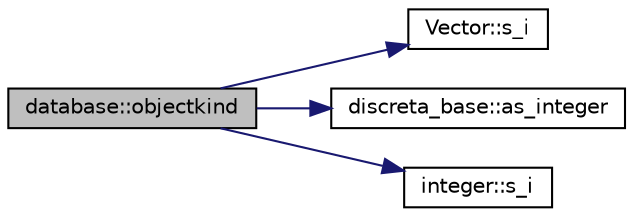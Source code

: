 digraph "database::objectkind"
{
  edge [fontname="Helvetica",fontsize="10",labelfontname="Helvetica",labelfontsize="10"];
  node [fontname="Helvetica",fontsize="10",shape=record];
  rankdir="LR";
  Node2611 [label="database::objectkind",height=0.2,width=0.4,color="black", fillcolor="grey75", style="filled", fontcolor="black"];
  Node2611 -> Node2612 [color="midnightblue",fontsize="10",style="solid",fontname="Helvetica"];
  Node2612 [label="Vector::s_i",height=0.2,width=0.4,color="black", fillcolor="white", style="filled",URL="$d5/db2/class_vector.html#a1c4fe1752523df8119f70dd550244871"];
  Node2611 -> Node2613 [color="midnightblue",fontsize="10",style="solid",fontname="Helvetica"];
  Node2613 [label="discreta_base::as_integer",height=0.2,width=0.4,color="black", fillcolor="white", style="filled",URL="$d7/d71/classdiscreta__base.html#a00d7691eaf874fd283d942692fe8dd26"];
  Node2611 -> Node2614 [color="midnightblue",fontsize="10",style="solid",fontname="Helvetica"];
  Node2614 [label="integer::s_i",height=0.2,width=0.4,color="black", fillcolor="white", style="filled",URL="$d0/de5/classinteger.html#adf28e9f94d4c844adaa950deeb80b904"];
}

